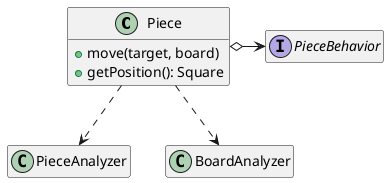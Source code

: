 @startuml

class Piece {
	+move(target, board)
	+getPosition(): Square
}

interface PieceBehavior {
}

Piece o-r-> PieceBehavior
Piece ..> PieceAnalyzer
Piece ..> BoardAnalyzer

hide empty attributes
hide empty methods
@enduml
